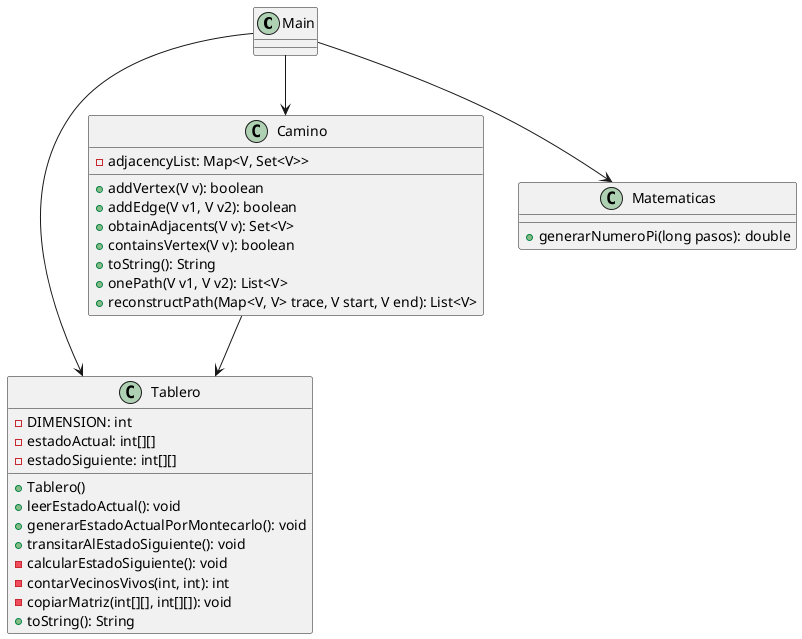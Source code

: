 @startuml

class Main {
}

class Tablero {
  - DIMENSION: int
  - estadoActual: int[][]
  - estadoSiguiente: int[][]

  + Tablero()
  + leerEstadoActual(): void
  + generarEstadoActualPorMontecarlo(): void
  + transitarAlEstadoSiguiente(): void
  - calcularEstadoSiguiente(): void
  - contarVecinosVivos(int, int): int
  - copiarMatriz(int[][], int[][]): void
  + toString(): String
}

class Camino {
  - adjacencyList: Map<V, Set<V>>

  + addVertex(V v): boolean
  + addEdge(V v1, V v2): boolean
  + obtainAdjacents(V v): Set<V>
  + containsVertex(V v): boolean
  + toString(): String
  + onePath(V v1, V v2): List<V>
  + reconstructPath(Map<V, V> trace, V start, V end): List<V>
}

class Matematicas {
  + generarNumeroPi(long pasos): double
}

Main --> Tablero
Main --> Camino
Main --> Matematicas
Camino --> Tablero

@enduml
